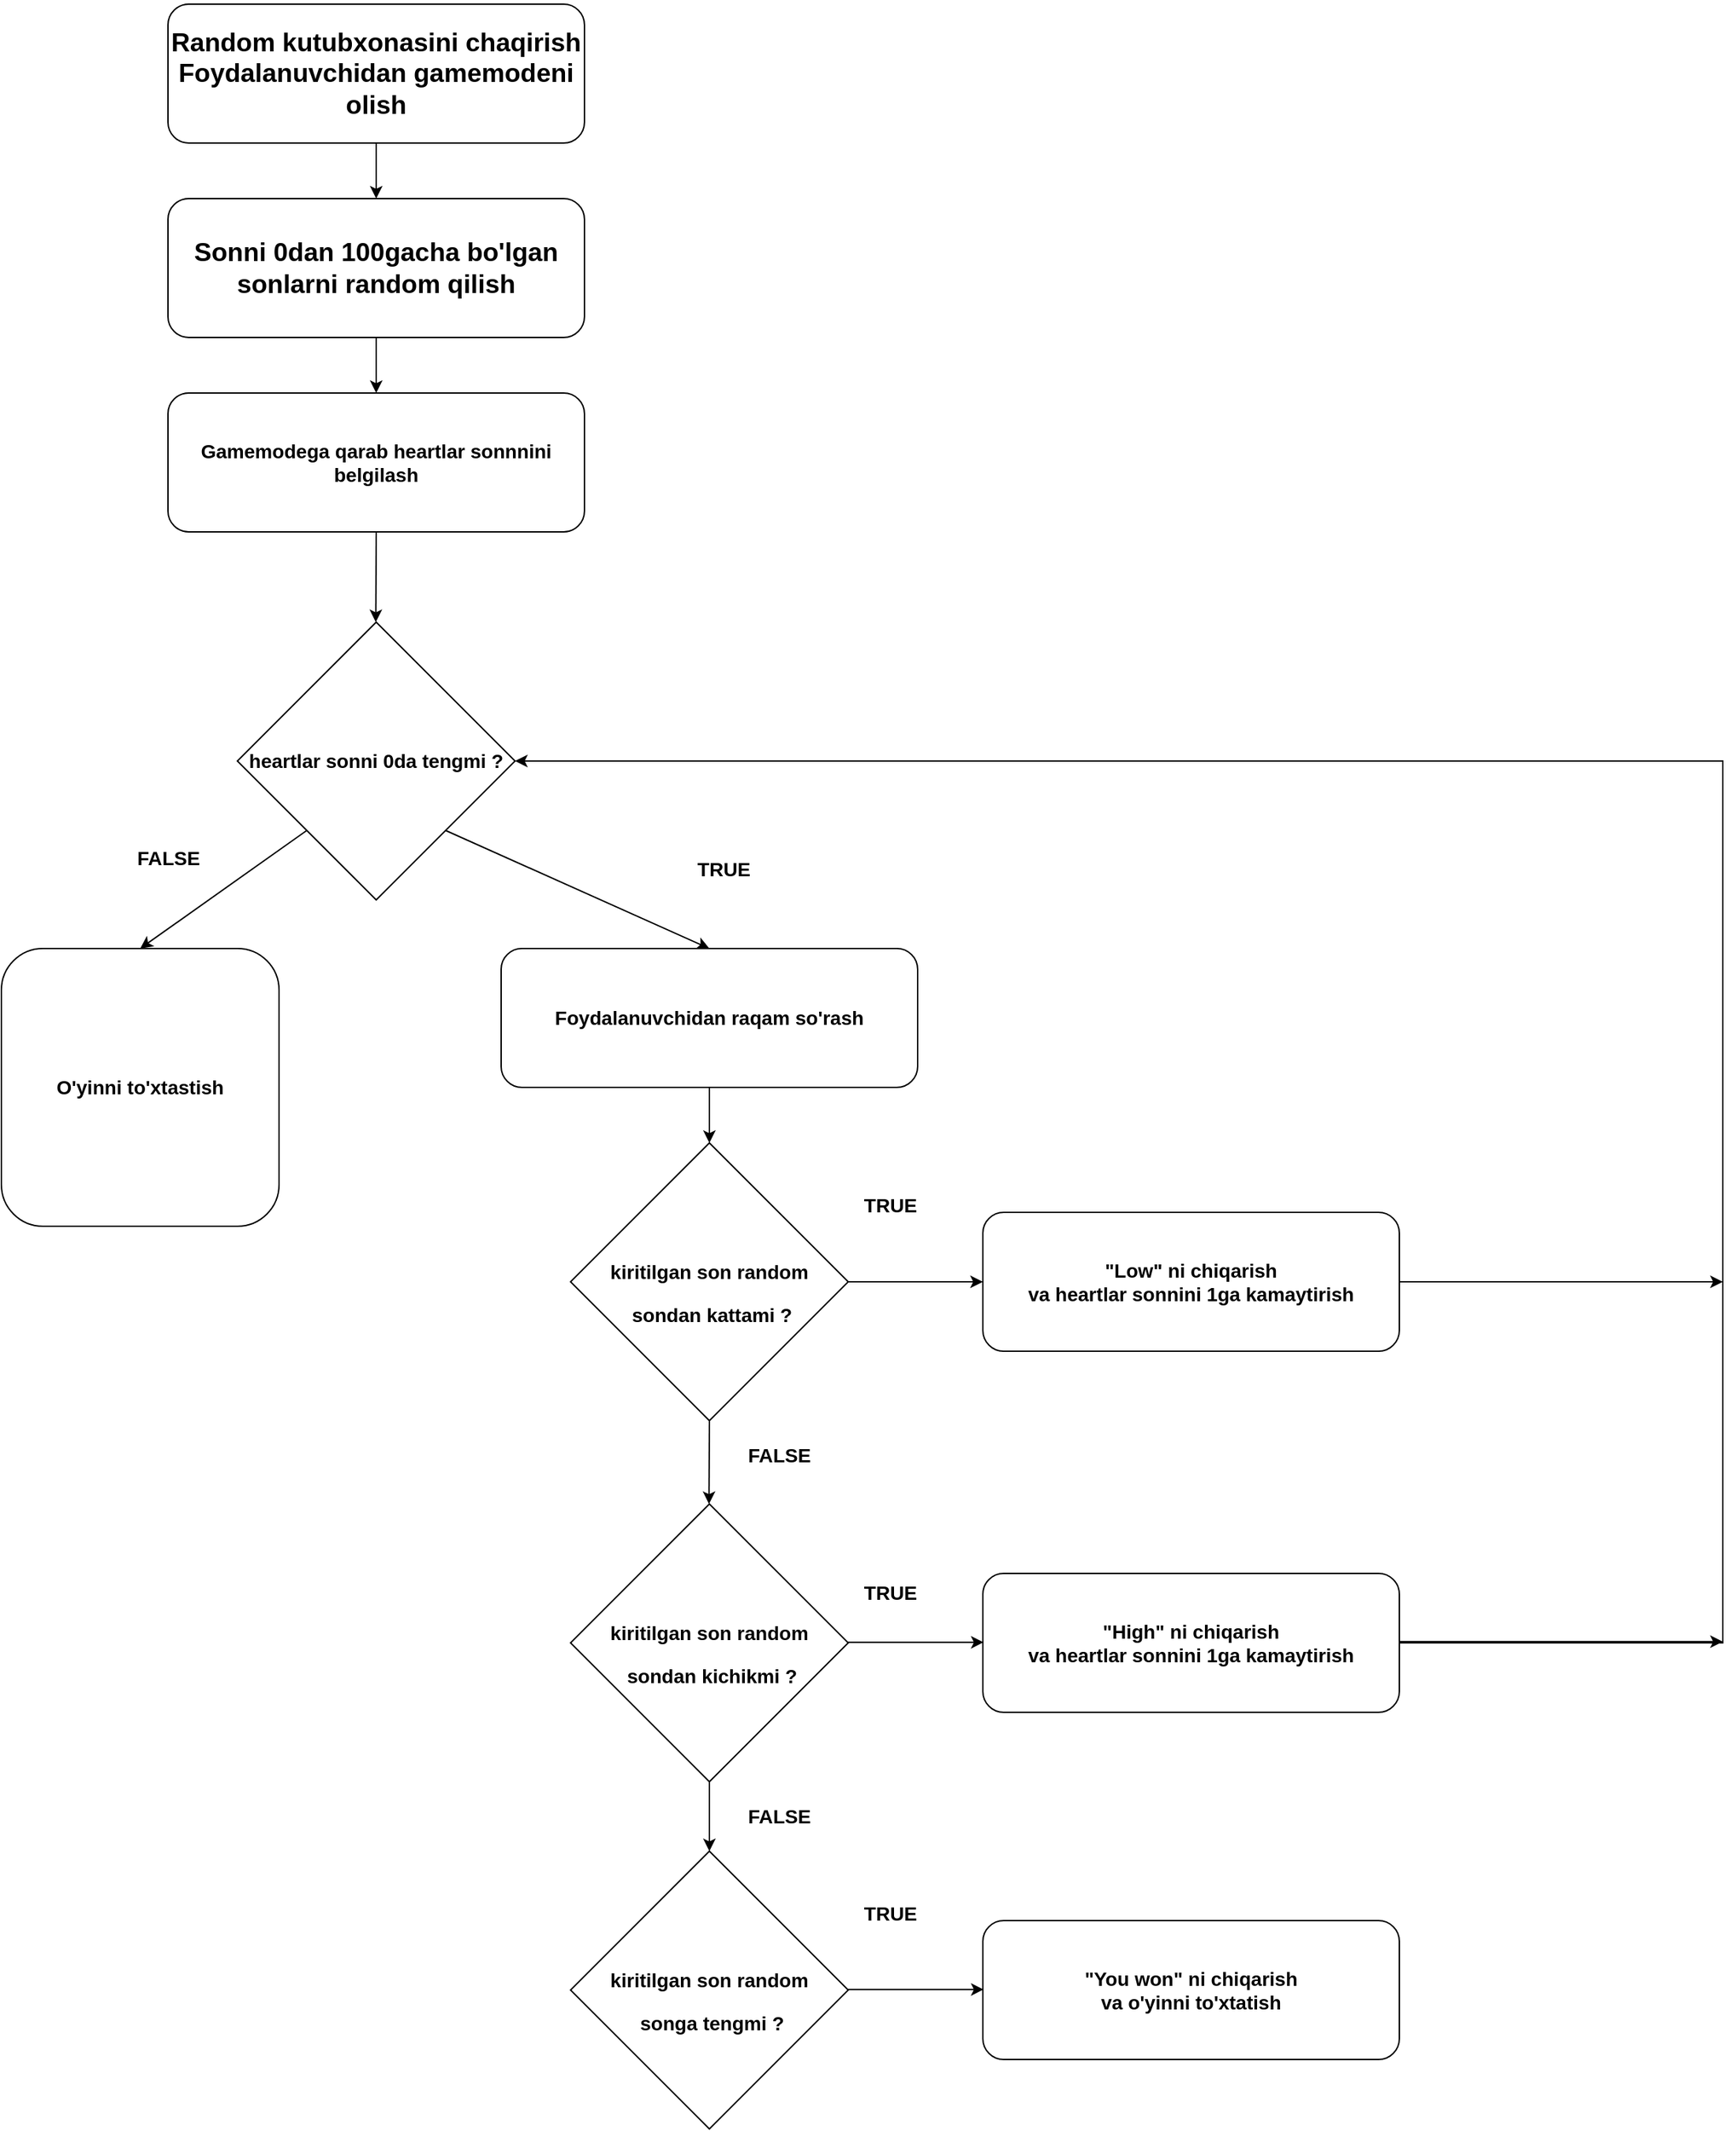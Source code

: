 <mxfile version="23.1.6" type="github">
  <diagram id="C5RBs43oDa-KdzZeNtuy" name="Page-1">
    <mxGraphModel dx="2625" dy="1325" grid="1" gridSize="10" guides="1" tooltips="1" connect="1" arrows="1" fold="1" page="1" pageScale="1" pageWidth="827" pageHeight="1169" math="0" shadow="0">
      <root>
        <mxCell id="WIyWlLk6GJQsqaUBKTNV-0" />
        <mxCell id="WIyWlLk6GJQsqaUBKTNV-1" parent="WIyWlLk6GJQsqaUBKTNV-0" />
        <mxCell id="MHU4kRLM9bzFtjRCCSRE-0" value="&lt;h3&gt;Random kutubxonasini chaqirish&lt;br&gt;Foydalanuvchidan gamemodeni olish&lt;/h3&gt;" style="rounded=1;whiteSpace=wrap;html=1;fontSize=16;" parent="WIyWlLk6GJQsqaUBKTNV-1" vertex="1">
          <mxGeometry x="240" y="40" width="300" height="100" as="geometry" />
        </mxCell>
        <mxCell id="MHU4kRLM9bzFtjRCCSRE-1" value="&lt;h3&gt;Gamemodega qarab heartlar sonnnini belgilash&lt;/h3&gt;" style="rounded=1;whiteSpace=wrap;html=1;" parent="WIyWlLk6GJQsqaUBKTNV-1" vertex="1">
          <mxGeometry x="240" y="320" width="300" height="100" as="geometry" />
        </mxCell>
        <mxCell id="MHU4kRLM9bzFtjRCCSRE-3" value="&lt;h3&gt;Sonni 0dan 100gacha bo&#39;lgan&lt;br&gt;sonlarni&amp;nbsp;random qilish&lt;/h3&gt;" style="rounded=1;whiteSpace=wrap;html=1;fontSize=16;" parent="WIyWlLk6GJQsqaUBKTNV-1" vertex="1">
          <mxGeometry x="240" y="180" width="300" height="100" as="geometry" />
        </mxCell>
        <mxCell id="MHU4kRLM9bzFtjRCCSRE-4" value="&lt;h3&gt;heartlar sonni 0da tengmi ?&lt;/h3&gt;" style="rhombus;whiteSpace=wrap;html=1;" parent="WIyWlLk6GJQsqaUBKTNV-1" vertex="1">
          <mxGeometry x="290" y="485" width="200" height="200" as="geometry" />
        </mxCell>
        <mxCell id="AU5U2urCdwb4kxW75dGj-0" value="&lt;h3&gt;O&#39;yinni to&#39;xtastish&lt;/h3&gt;" style="rounded=1;whiteSpace=wrap;html=1;" parent="WIyWlLk6GJQsqaUBKTNV-1" vertex="1">
          <mxGeometry x="120" y="720" width="200" height="200" as="geometry" />
        </mxCell>
        <mxCell id="AU5U2urCdwb4kxW75dGj-1" value="&lt;h3&gt;Foydalanuvchidan raqam so&#39;rash&lt;/h3&gt;" style="rounded=1;whiteSpace=wrap;html=1;" parent="WIyWlLk6GJQsqaUBKTNV-1" vertex="1">
          <mxGeometry x="480" y="720" width="300" height="100" as="geometry" />
        </mxCell>
        <mxCell id="AU5U2urCdwb4kxW75dGj-4" value="&lt;h3&gt;&lt;br&gt;kiritilgan son random&lt;/h3&gt;&lt;h3&gt;&amp;nbsp;sondan kattami ?&lt;/h3&gt;" style="rhombus;whiteSpace=wrap;html=1;" parent="WIyWlLk6GJQsqaUBKTNV-1" vertex="1">
          <mxGeometry x="530" y="860" width="200" height="200" as="geometry" />
        </mxCell>
        <mxCell id="AU5U2urCdwb4kxW75dGj-5" value="&lt;h3&gt;&lt;br&gt;kiritilgan son random&lt;/h3&gt;&lt;h3&gt;&amp;nbsp;songa tengmi ?&lt;/h3&gt;" style="rhombus;whiteSpace=wrap;html=1;" parent="WIyWlLk6GJQsqaUBKTNV-1" vertex="1">
          <mxGeometry x="530" y="1370" width="200" height="200" as="geometry" />
        </mxCell>
        <mxCell id="AU5U2urCdwb4kxW75dGj-6" value="&lt;h3&gt;&lt;br&gt;kiritilgan son random&lt;/h3&gt;&lt;h3&gt;&amp;nbsp;sondan kichikmi ?&lt;/h3&gt;" style="rhombus;whiteSpace=wrap;html=1;" parent="WIyWlLk6GJQsqaUBKTNV-1" vertex="1">
          <mxGeometry x="530" y="1120" width="200" height="200" as="geometry" />
        </mxCell>
        <mxCell id="AU5U2urCdwb4kxW75dGj-8" value="&lt;h3&gt;&quot;Low&quot; ni chiqarish&lt;br&gt;va heartlar sonnini 1ga kamaytirish&lt;/h3&gt;" style="rounded=1;whiteSpace=wrap;html=1;" parent="WIyWlLk6GJQsqaUBKTNV-1" vertex="1">
          <mxGeometry x="827" y="910" width="300" height="100" as="geometry" />
        </mxCell>
        <mxCell id="AU5U2urCdwb4kxW75dGj-9" value="&lt;h3&gt;&quot;You won&quot; ni chiqarish&lt;br&gt;va o&#39;yinni to&#39;xtatish&lt;/h3&gt;" style="rounded=1;whiteSpace=wrap;html=1;" parent="WIyWlLk6GJQsqaUBKTNV-1" vertex="1">
          <mxGeometry x="827" y="1420" width="300" height="100" as="geometry" />
        </mxCell>
        <mxCell id="AU5U2urCdwb4kxW75dGj-10" value="&lt;h3&gt;&quot;High&quot; ni chiqarish&lt;br&gt;va heartlar sonnini 1ga kamaytirish&lt;/h3&gt;" style="rounded=1;whiteSpace=wrap;html=1;" parent="WIyWlLk6GJQsqaUBKTNV-1" vertex="1">
          <mxGeometry x="827" y="1170" width="300" height="100" as="geometry" />
        </mxCell>
        <mxCell id="AU5U2urCdwb4kxW75dGj-11" value="" style="endArrow=classic;html=1;rounded=0;exitX=0.5;exitY=1;exitDx=0;exitDy=0;entryX=0.5;entryY=0;entryDx=0;entryDy=0;" parent="WIyWlLk6GJQsqaUBKTNV-1" source="MHU4kRLM9bzFtjRCCSRE-0" target="MHU4kRLM9bzFtjRCCSRE-3" edge="1">
          <mxGeometry width="50" height="50" relative="1" as="geometry">
            <mxPoint x="430" y="350" as="sourcePoint" />
            <mxPoint x="480" y="300" as="targetPoint" />
          </mxGeometry>
        </mxCell>
        <mxCell id="AU5U2urCdwb4kxW75dGj-12" value="" style="endArrow=classic;html=1;rounded=0;entryX=0.5;entryY=0;entryDx=0;entryDy=0;" parent="WIyWlLk6GJQsqaUBKTNV-1" target="MHU4kRLM9bzFtjRCCSRE-1" edge="1">
          <mxGeometry width="50" height="50" relative="1" as="geometry">
            <mxPoint x="390" y="280" as="sourcePoint" />
            <mxPoint x="400" y="190" as="targetPoint" />
          </mxGeometry>
        </mxCell>
        <mxCell id="AU5U2urCdwb4kxW75dGj-13" value="" style="endArrow=classic;html=1;rounded=0;entryX=0.5;entryY=0;entryDx=0;entryDy=0;exitX=0.5;exitY=1;exitDx=0;exitDy=0;" parent="WIyWlLk6GJQsqaUBKTNV-1" source="MHU4kRLM9bzFtjRCCSRE-1" edge="1">
          <mxGeometry width="50" height="50" relative="1" as="geometry">
            <mxPoint x="389.71" y="445" as="sourcePoint" />
            <mxPoint x="389.71" y="485" as="targetPoint" />
          </mxGeometry>
        </mxCell>
        <mxCell id="AU5U2urCdwb4kxW75dGj-14" value="" style="endArrow=classic;html=1;rounded=0;entryX=0.5;entryY=0;entryDx=0;entryDy=0;exitX=0;exitY=1;exitDx=0;exitDy=0;" parent="WIyWlLk6GJQsqaUBKTNV-1" source="MHU4kRLM9bzFtjRCCSRE-4" target="AU5U2urCdwb4kxW75dGj-0" edge="1">
          <mxGeometry width="50" height="50" relative="1" as="geometry">
            <mxPoint x="200.29" y="655" as="sourcePoint" />
            <mxPoint x="200.0" y="720" as="targetPoint" />
          </mxGeometry>
        </mxCell>
        <mxCell id="AU5U2urCdwb4kxW75dGj-15" value="" style="endArrow=classic;html=1;rounded=0;entryX=0.5;entryY=0;entryDx=0;entryDy=0;exitX=1;exitY=1;exitDx=0;exitDy=0;" parent="WIyWlLk6GJQsqaUBKTNV-1" source="MHU4kRLM9bzFtjRCCSRE-4" target="AU5U2urCdwb4kxW75dGj-1" edge="1">
          <mxGeometry width="50" height="50" relative="1" as="geometry">
            <mxPoint x="520" y="630" as="sourcePoint" />
            <mxPoint x="590" y="695" as="targetPoint" />
          </mxGeometry>
        </mxCell>
        <mxCell id="AU5U2urCdwb4kxW75dGj-16" value="" style="endArrow=classic;html=1;rounded=0;exitX=0.5;exitY=1;exitDx=0;exitDy=0;" parent="WIyWlLk6GJQsqaUBKTNV-1" edge="1">
          <mxGeometry width="50" height="50" relative="1" as="geometry">
            <mxPoint x="630" y="820" as="sourcePoint" />
            <mxPoint x="630" y="860" as="targetPoint" />
          </mxGeometry>
        </mxCell>
        <mxCell id="AU5U2urCdwb4kxW75dGj-17" value="" style="endArrow=classic;html=1;rounded=0;exitX=0.5;exitY=1;exitDx=0;exitDy=0;" parent="WIyWlLk6GJQsqaUBKTNV-1" source="AU5U2urCdwb4kxW75dGj-4" edge="1">
          <mxGeometry width="50" height="50" relative="1" as="geometry">
            <mxPoint x="629.71" y="1080" as="sourcePoint" />
            <mxPoint x="629.71" y="1120" as="targetPoint" />
          </mxGeometry>
        </mxCell>
        <mxCell id="AU5U2urCdwb4kxW75dGj-18" value="" style="endArrow=classic;html=1;rounded=0;exitX=0.5;exitY=1;exitDx=0;exitDy=0;" parent="WIyWlLk6GJQsqaUBKTNV-1" edge="1">
          <mxGeometry width="50" height="50" relative="1" as="geometry">
            <mxPoint x="630" y="1320" as="sourcePoint" />
            <mxPoint x="630" y="1370" as="targetPoint" />
          </mxGeometry>
        </mxCell>
        <mxCell id="AU5U2urCdwb4kxW75dGj-21" value="" style="endArrow=classic;html=1;rounded=0;exitX=0.5;exitY=1;exitDx=0;exitDy=0;entryX=0;entryY=0.5;entryDx=0;entryDy=0;" parent="WIyWlLk6GJQsqaUBKTNV-1" target="AU5U2urCdwb4kxW75dGj-8" edge="1">
          <mxGeometry width="50" height="50" relative="1" as="geometry">
            <mxPoint x="729.49" y="960" as="sourcePoint" />
            <mxPoint x="729.2" y="1020" as="targetPoint" />
          </mxGeometry>
        </mxCell>
        <mxCell id="AU5U2urCdwb4kxW75dGj-22" value="" style="endArrow=classic;html=1;rounded=0;exitX=0.5;exitY=1;exitDx=0;exitDy=0;entryX=0;entryY=0.5;entryDx=0;entryDy=0;" parent="WIyWlLk6GJQsqaUBKTNV-1" edge="1">
          <mxGeometry width="50" height="50" relative="1" as="geometry">
            <mxPoint x="730" y="1219.6" as="sourcePoint" />
            <mxPoint x="827.51" y="1219.6" as="targetPoint" />
          </mxGeometry>
        </mxCell>
        <mxCell id="AU5U2urCdwb4kxW75dGj-23" value="" style="endArrow=classic;html=1;rounded=0;exitX=0.5;exitY=1;exitDx=0;exitDy=0;entryX=0;entryY=0.5;entryDx=0;entryDy=0;" parent="WIyWlLk6GJQsqaUBKTNV-1" edge="1">
          <mxGeometry width="50" height="50" relative="1" as="geometry">
            <mxPoint x="730" y="1469.6" as="sourcePoint" />
            <mxPoint x="827.51" y="1469.6" as="targetPoint" />
          </mxGeometry>
        </mxCell>
        <mxCell id="AU5U2urCdwb4kxW75dGj-24" value="" style="endArrow=classic;html=1;rounded=0;entryX=1;entryY=0.5;entryDx=0;entryDy=0;exitX=1;exitY=0.5;exitDx=0;exitDy=0;" parent="WIyWlLk6GJQsqaUBKTNV-1" source="AU5U2urCdwb4kxW75dGj-10" target="MHU4kRLM9bzFtjRCCSRE-4" edge="1">
          <mxGeometry width="50" height="50" relative="1" as="geometry">
            <mxPoint x="1127" y="1210" as="sourcePoint" />
            <mxPoint x="1317" y="1295" as="targetPoint" />
            <Array as="points">
              <mxPoint x="1360" y="1220" />
              <mxPoint x="1360" y="585" />
            </Array>
          </mxGeometry>
        </mxCell>
        <mxCell id="AU5U2urCdwb4kxW75dGj-25" value="" style="endArrow=classic;html=1;rounded=0;exitX=1;exitY=0.5;exitDx=0;exitDy=0;" parent="WIyWlLk6GJQsqaUBKTNV-1" source="AU5U2urCdwb4kxW75dGj-8" edge="1">
          <mxGeometry width="50" height="50" relative="1" as="geometry">
            <mxPoint x="1190" y="990" as="sourcePoint" />
            <mxPoint x="1360" y="960" as="targetPoint" />
          </mxGeometry>
        </mxCell>
        <mxCell id="AU5U2urCdwb4kxW75dGj-26" value="" style="endArrow=classic;html=1;rounded=0;exitX=1;exitY=0.5;exitDx=0;exitDy=0;" parent="WIyWlLk6GJQsqaUBKTNV-1" edge="1">
          <mxGeometry width="50" height="50" relative="1" as="geometry">
            <mxPoint x="1127" y="1219.17" as="sourcePoint" />
            <mxPoint x="1360" y="1219.17" as="targetPoint" />
          </mxGeometry>
        </mxCell>
        <mxCell id="AU5U2urCdwb4kxW75dGj-29" value="&lt;h3&gt;TRUE&lt;/h3&gt;" style="text;html=1;align=center;verticalAlign=middle;resizable=0;points=[];autosize=1;strokeColor=none;fillColor=none;" parent="WIyWlLk6GJQsqaUBKTNV-1" vertex="1">
          <mxGeometry x="610" y="633" width="60" height="60" as="geometry" />
        </mxCell>
        <mxCell id="AU5U2urCdwb4kxW75dGj-30" value="&lt;h3&gt;FALSE&lt;/h3&gt;" style="text;html=1;align=center;verticalAlign=middle;resizable=0;points=[];autosize=1;strokeColor=none;fillColor=none;" parent="WIyWlLk6GJQsqaUBKTNV-1" vertex="1">
          <mxGeometry x="205" y="625" width="70" height="60" as="geometry" />
        </mxCell>
        <mxCell id="AU5U2urCdwb4kxW75dGj-31" value="&lt;h3&gt;FALSE&lt;/h3&gt;" style="text;html=1;align=center;verticalAlign=middle;resizable=0;points=[];autosize=1;strokeColor=none;fillColor=none;" parent="WIyWlLk6GJQsqaUBKTNV-1" vertex="1">
          <mxGeometry x="645" y="1055" width="70" height="60" as="geometry" />
        </mxCell>
        <mxCell id="AU5U2urCdwb4kxW75dGj-32" value="&lt;h3&gt;FALSE&lt;/h3&gt;" style="text;html=1;align=center;verticalAlign=middle;resizable=0;points=[];autosize=1;strokeColor=none;fillColor=none;" parent="WIyWlLk6GJQsqaUBKTNV-1" vertex="1">
          <mxGeometry x="645" y="1315" width="70" height="60" as="geometry" />
        </mxCell>
        <mxCell id="AU5U2urCdwb4kxW75dGj-33" value="&lt;h3&gt;TRUE&lt;/h3&gt;" style="text;html=1;align=center;verticalAlign=middle;resizable=0;points=[];autosize=1;strokeColor=none;fillColor=none;" parent="WIyWlLk6GJQsqaUBKTNV-1" vertex="1">
          <mxGeometry x="730" y="875" width="60" height="60" as="geometry" />
        </mxCell>
        <mxCell id="AU5U2urCdwb4kxW75dGj-34" value="&lt;h3&gt;TRUE&lt;/h3&gt;" style="text;html=1;align=center;verticalAlign=middle;resizable=0;points=[];autosize=1;strokeColor=none;fillColor=none;" parent="WIyWlLk6GJQsqaUBKTNV-1" vertex="1">
          <mxGeometry x="730" y="1154" width="60" height="60" as="geometry" />
        </mxCell>
        <mxCell id="AU5U2urCdwb4kxW75dGj-35" value="&lt;h3&gt;TRUE&lt;/h3&gt;" style="text;html=1;align=center;verticalAlign=middle;resizable=0;points=[];autosize=1;strokeColor=none;fillColor=none;" parent="WIyWlLk6GJQsqaUBKTNV-1" vertex="1">
          <mxGeometry x="730" y="1385" width="60" height="60" as="geometry" />
        </mxCell>
      </root>
    </mxGraphModel>
  </diagram>
</mxfile>

